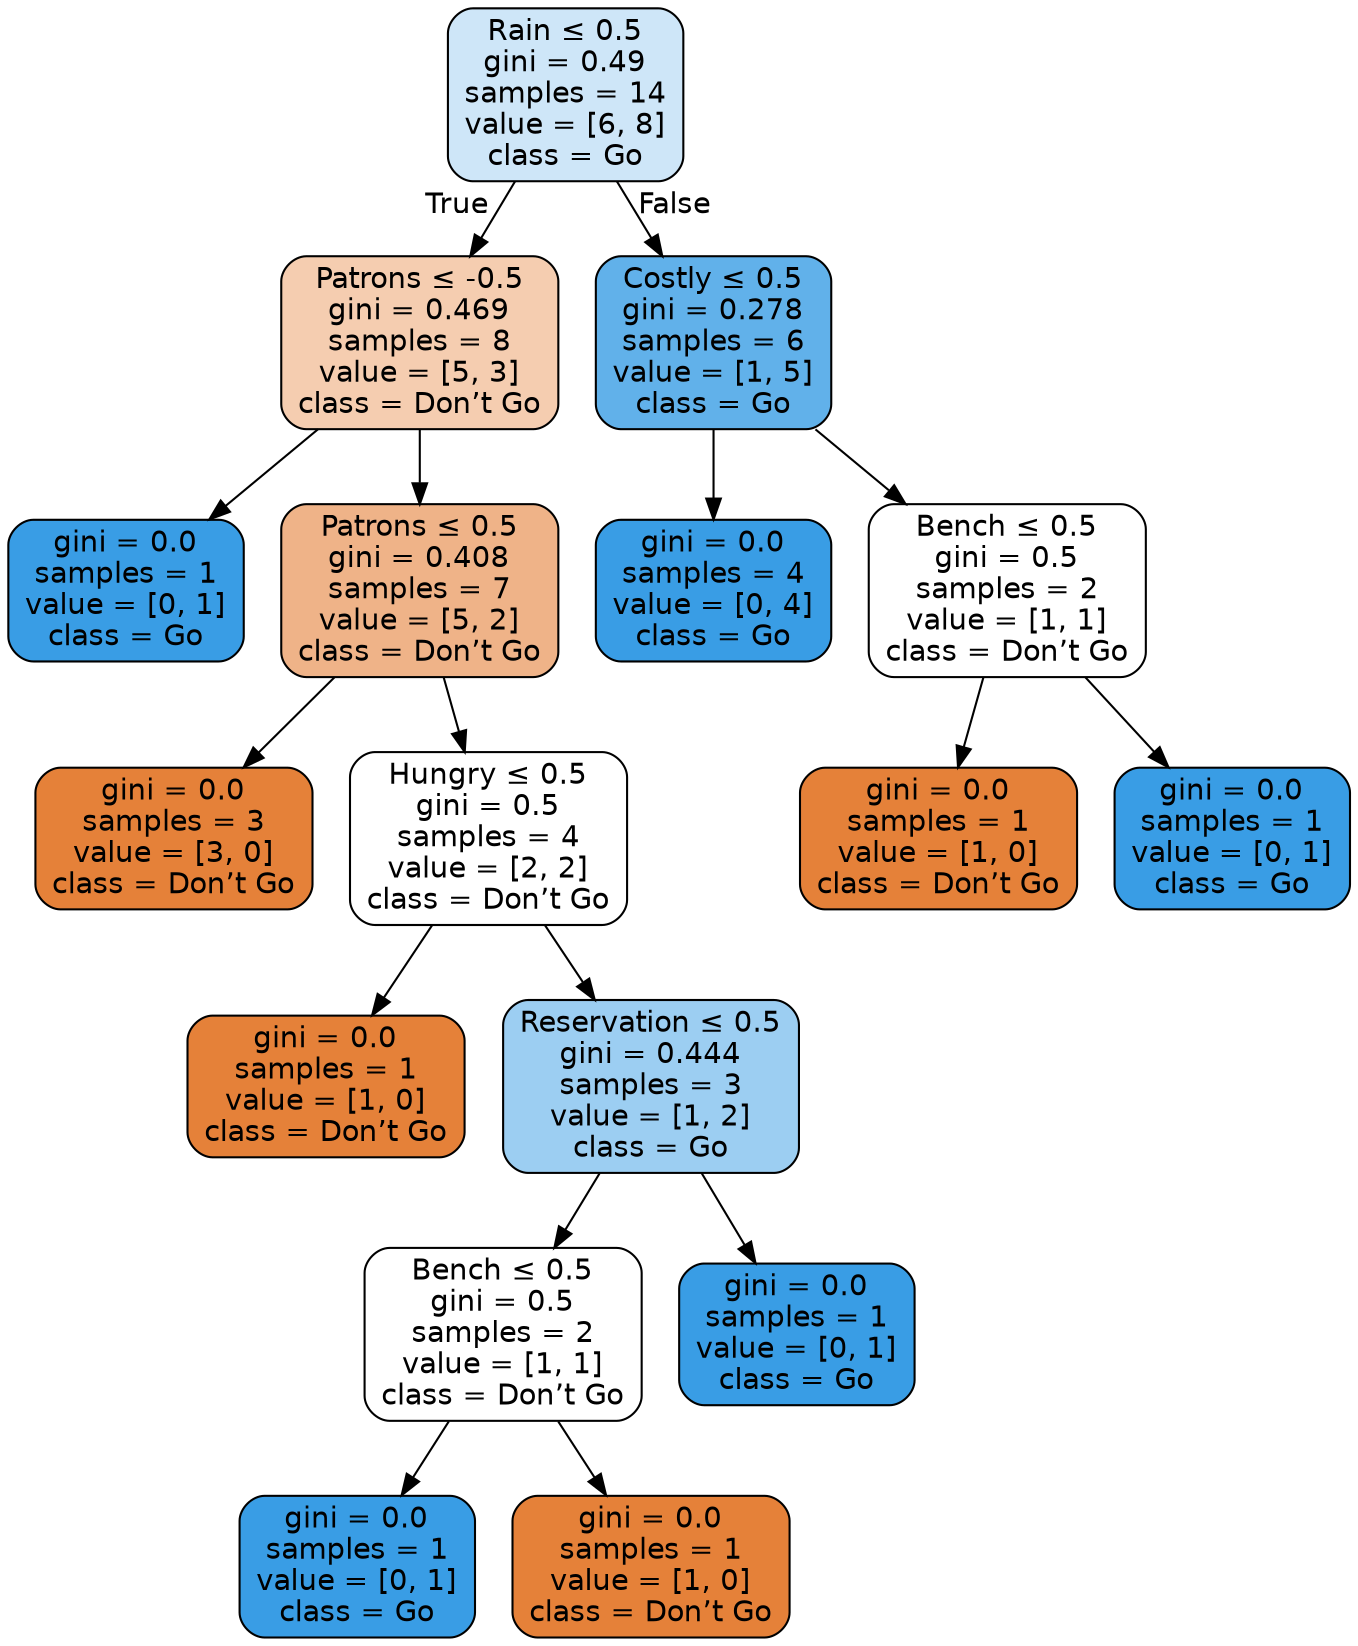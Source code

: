 digraph Tree {
node [shape=box, style="filled, rounded", color="black", fontname="helvetica"] ;
edge [fontname="helvetica"] ;
0 [label=<Rain &le; 0.5<br/>gini = 0.49<br/>samples = 14<br/>value = [6, 8]<br/>class = Go>, fillcolor="#cee6f8"] ;
1 [label=<Patrons &le; -0.5<br/>gini = 0.469<br/>samples = 8<br/>value = [5, 3]<br/>class = Don’t Go>, fillcolor="#f5cdb0"] ;
0 -> 1 [labeldistance=2.5, labelangle=45, headlabel="True"] ;
2 [label=<gini = 0.0<br/>samples = 1<br/>value = [0, 1]<br/>class = Go>, fillcolor="#399de5"] ;
1 -> 2 ;
3 [label=<Patrons &le; 0.5<br/>gini = 0.408<br/>samples = 7<br/>value = [5, 2]<br/>class = Don’t Go>, fillcolor="#efb388"] ;
1 -> 3 ;
4 [label=<gini = 0.0<br/>samples = 3<br/>value = [3, 0]<br/>class = Don’t Go>, fillcolor="#e58139"] ;
3 -> 4 ;
5 [label=<Hungry &le; 0.5<br/>gini = 0.5<br/>samples = 4<br/>value = [2, 2]<br/>class = Don’t Go>, fillcolor="#ffffff"] ;
3 -> 5 ;
6 [label=<gini = 0.0<br/>samples = 1<br/>value = [1, 0]<br/>class = Don’t Go>, fillcolor="#e58139"] ;
5 -> 6 ;
7 [label=<Reservation &le; 0.5<br/>gini = 0.444<br/>samples = 3<br/>value = [1, 2]<br/>class = Go>, fillcolor="#9ccef2"] ;
5 -> 7 ;
8 [label=<Bench &le; 0.5<br/>gini = 0.5<br/>samples = 2<br/>value = [1, 1]<br/>class = Don’t Go>, fillcolor="#ffffff"] ;
7 -> 8 ;
9 [label=<gini = 0.0<br/>samples = 1<br/>value = [0, 1]<br/>class = Go>, fillcolor="#399de5"] ;
8 -> 9 ;
10 [label=<gini = 0.0<br/>samples = 1<br/>value = [1, 0]<br/>class = Don’t Go>, fillcolor="#e58139"] ;
8 -> 10 ;
11 [label=<gini = 0.0<br/>samples = 1<br/>value = [0, 1]<br/>class = Go>, fillcolor="#399de5"] ;
7 -> 11 ;
12 [label=<Costly &le; 0.5<br/>gini = 0.278<br/>samples = 6<br/>value = [1, 5]<br/>class = Go>, fillcolor="#61b1ea"] ;
0 -> 12 [labeldistance=2.5, labelangle=-45, headlabel="False"] ;
13 [label=<gini = 0.0<br/>samples = 4<br/>value = [0, 4]<br/>class = Go>, fillcolor="#399de5"] ;
12 -> 13 ;
14 [label=<Bench &le; 0.5<br/>gini = 0.5<br/>samples = 2<br/>value = [1, 1]<br/>class = Don’t Go>, fillcolor="#ffffff"] ;
12 -> 14 ;
15 [label=<gini = 0.0<br/>samples = 1<br/>value = [1, 0]<br/>class = Don’t Go>, fillcolor="#e58139"] ;
14 -> 15 ;
16 [label=<gini = 0.0<br/>samples = 1<br/>value = [0, 1]<br/>class = Go>, fillcolor="#399de5"] ;
14 -> 16 ;
}